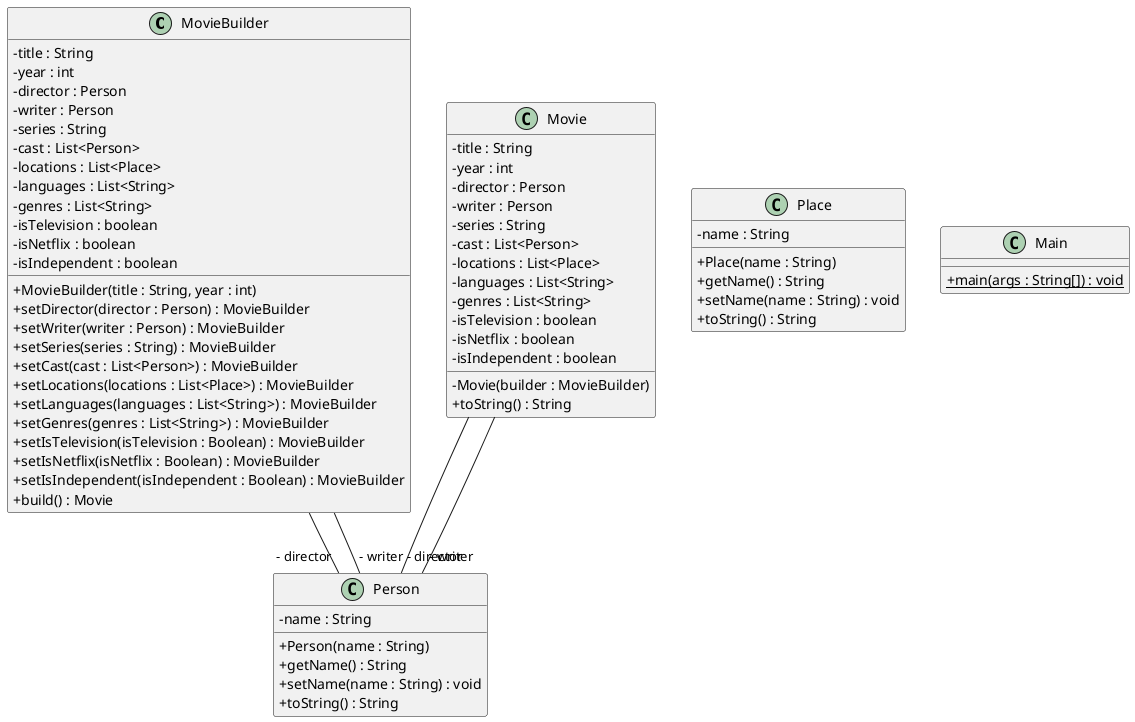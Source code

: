 @startuml
skinparam classAttributeIconSize 0
class MovieBuilder{
- title : String
- year : int
- director : Person
- writer : Person
- series : String
- cast : List<Person>
- locations : List<Place>
- languages : List<String>
- genres : List<String>
- isTelevision : boolean
- isNetflix : boolean
- isIndependent : boolean
+ MovieBuilder(title : String, year : int)
+ setDirector(director : Person) : MovieBuilder
+ setWriter(writer : Person) : MovieBuilder
+ setSeries(series : String) : MovieBuilder
+ setCast(cast : List<Person>) : MovieBuilder
+ setLocations(locations : List<Place>) : MovieBuilder
+ setLanguages(languages : List<String>) : MovieBuilder
+ setGenres(genres : List<String>) : MovieBuilder
+ setIsTelevision(isTelevision : Boolean) : MovieBuilder
+ setIsNetflix(isNetflix : Boolean) : MovieBuilder
+ setIsIndependent(isIndependent : Boolean) : MovieBuilder
+ build() : Movie
}
class Place{
- name : String
+ Place(name : String)
+ getName() : String
+ setName(name : String) : void
+ toString() : String
}
class Person{
- name : String
+ Person(name : String)
+ getName() : String
+ setName(name : String) : void
+ toString() : String
}
class Movie{
- title : String
- year : int
- director : Person
- writer : Person
- series : String
- cast : List<Person>
- locations : List<Place>
- languages : List<String>
- genres : List<String>
- isTelevision : boolean
- isNetflix : boolean
- isIndependent : boolean
- Movie(builder : MovieBuilder)
+ toString() : String
}
class Main{
+ {static} main(args : String[]) : void
}
MovieBuilder--"- director" Person
MovieBuilder--"- writer" Person
Movie--"- director" Person
Movie--"- writer" Person
@enduml